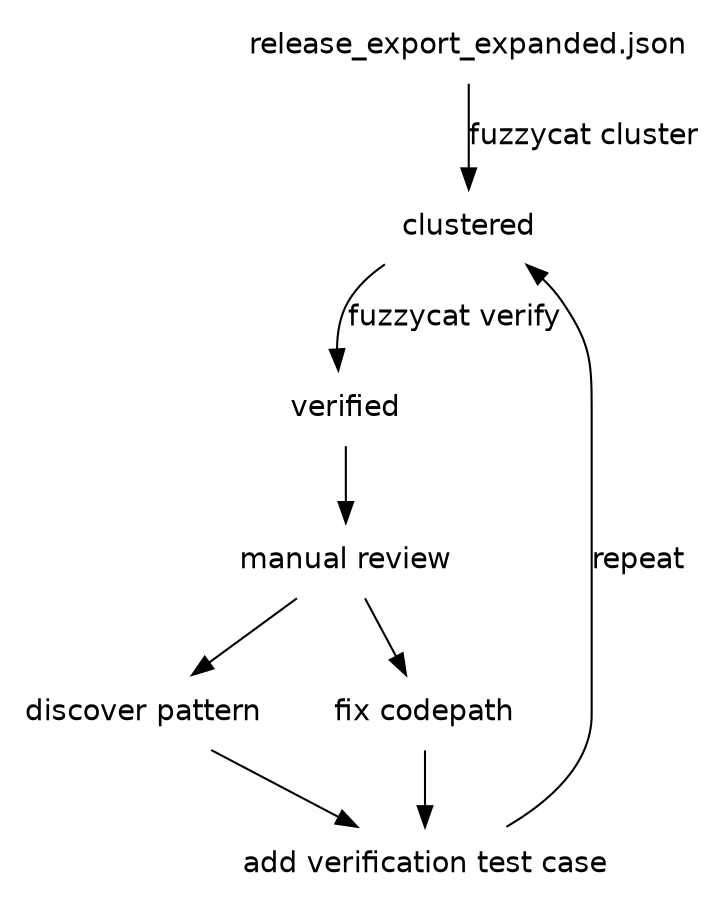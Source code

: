 digraph steps {
    node [shape=plaintext, fontname="helvetica"];
    graph [fontname = "helvetica"];
    edge [fontname = "helvetica"];

    "release_export_expanded.json" -> "clustered" [label="fuzzycat cluster"];
    "clustered" -> "verified" [label="fuzzycat verify"];
    "verified" -> "manual review";
    "manual review" -> "discover pattern";
    "manual review" -> "fix codepath";
    "fix codepath" -> "add verification test case";
    "discover pattern" -> "add verification test case";
    "add verification test case" -> "clustered" [label="repeat"];
}
